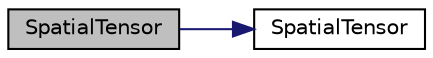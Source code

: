 digraph "SpatialTensor"
{
  bgcolor="transparent";
  edge [fontname="Helvetica",fontsize="10",labelfontname="Helvetica",labelfontsize="10"];
  node [fontname="Helvetica",fontsize="10",shape=record];
  rankdir="LR";
  Node1 [label="SpatialTensor",height=0.2,width=0.4,color="black", fillcolor="grey75", style="filled", fontcolor="black"];
  Node1 -> Node2 [color="midnightblue",fontsize="10",style="solid",fontname="Helvetica"];
  Node2 [label="SpatialTensor",height=0.2,width=0.4,color="black",URL="$a02467.html#af1f7f785c959c43d723f40339c7eb252",tooltip="Construct null. "];
}
